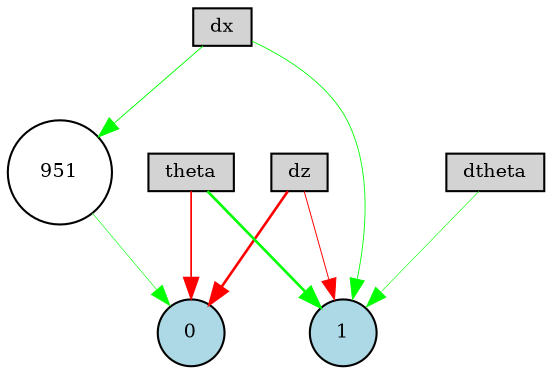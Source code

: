 digraph {
	node [fontsize=9 height=0.2 shape=circle width=0.2]
	dx [fillcolor=lightgray shape=box style=filled]
	dz [fillcolor=lightgray shape=box style=filled]
	theta [fillcolor=lightgray shape=box style=filled]
	dtheta [fillcolor=lightgray shape=box style=filled]
	0 [fillcolor=lightblue style=filled]
	1 [fillcolor=lightblue style=filled]
	951 [fillcolor=white style=filled]
	theta -> 1 [color=green penwidth=1.2691164652519704 style=solid]
	dz -> 0 [color=red penwidth=1.2428659284169488 style=solid]
	theta -> 0 [color=red penwidth=0.818314343009715 style=solid]
	dtheta -> 1 [color=green penwidth=0.2879905021884336 style=solid]
	dx -> 1 [color=green penwidth=0.41319858529355 style=solid]
	dz -> 1 [color=red penwidth=0.46681799901855725 style=solid]
	dx -> 951 [color=green penwidth=0.4458344807762581 style=solid]
	951 -> 0 [color=green penwidth=0.29869719934027944 style=solid]
}
